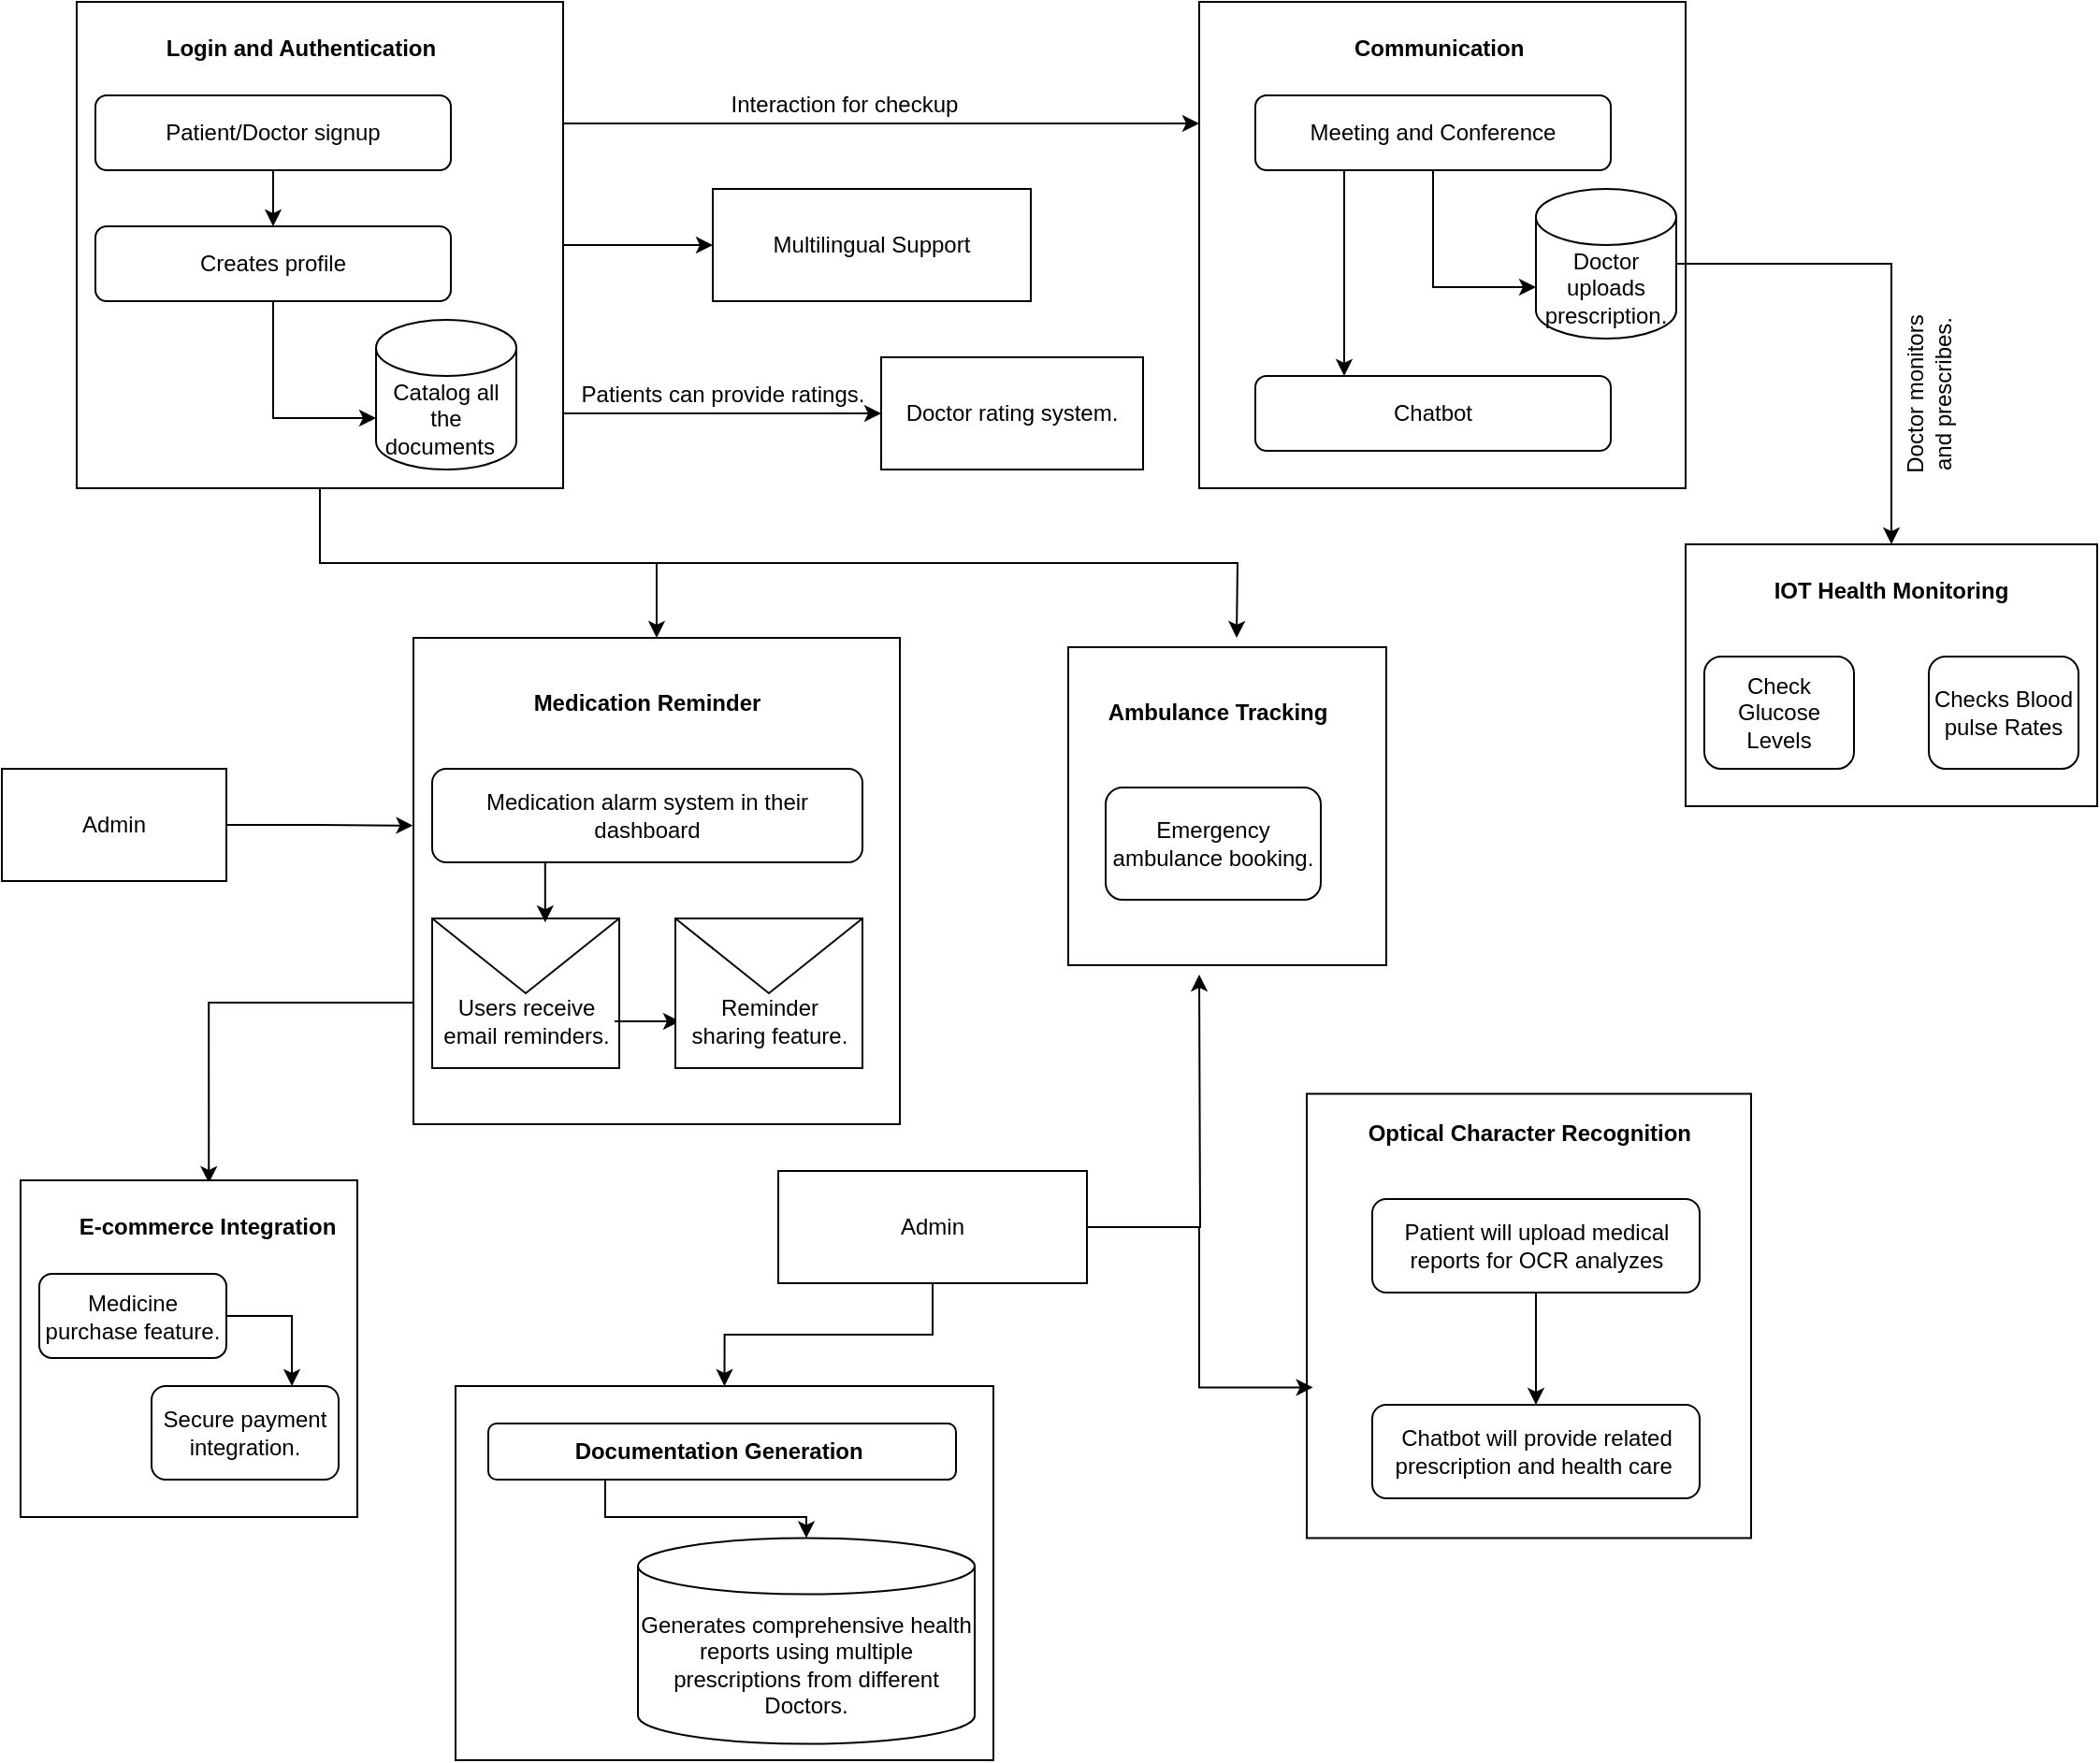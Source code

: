 <mxfile version="24.2.1" type="device" pages="2">
  <diagram id="IKI1SM8o6NSH0U-nmxwP" name="Page-2">
    <mxGraphModel dx="1909" dy="949" grid="1" gridSize="10" guides="1" tooltips="1" connect="1" arrows="1" fold="1" page="1" pageScale="1" pageWidth="850" pageHeight="1100" math="0" shadow="0">
      <root>
        <mxCell id="0" />
        <mxCell id="1" parent="0" />
        <mxCell id="31rvPIN-nSFAEJS1RQA3-17" style="edgeStyle=orthogonalEdgeStyle;rounded=0;orthogonalLoop=1;jettySize=auto;html=1;exitX=1;exitY=0.25;exitDx=0;exitDy=0;entryX=0;entryY=0.25;entryDx=0;entryDy=0;" edge="1" parent="1" source="HJo8T9jL2ltB90ftPoCm-2" target="31rvPIN-nSFAEJS1RQA3-13">
          <mxGeometry relative="1" as="geometry" />
        </mxCell>
        <mxCell id="yIOIV1xacTzEMDDMlW0B-16" style="edgeStyle=orthogonalEdgeStyle;rounded=0;orthogonalLoop=1;jettySize=auto;html=1;entryX=0.5;entryY=0;entryDx=0;entryDy=0;" edge="1" parent="1" source="HJo8T9jL2ltB90ftPoCm-2" target="r06UNlYt8YJPEvpFZ8E3-7">
          <mxGeometry relative="1" as="geometry" />
        </mxCell>
        <mxCell id="yIOIV1xacTzEMDDMlW0B-39" style="edgeStyle=orthogonalEdgeStyle;rounded=0;orthogonalLoop=1;jettySize=auto;html=1;exitX=1;exitY=0.75;exitDx=0;exitDy=0;" edge="1" parent="1" source="HJo8T9jL2ltB90ftPoCm-2" target="yIOIV1xacTzEMDDMlW0B-37">
          <mxGeometry relative="1" as="geometry">
            <Array as="points">
              <mxPoint x="320" y="280" />
            </Array>
          </mxGeometry>
        </mxCell>
        <mxCell id="yIOIV1xacTzEMDDMlW0B-52" style="edgeStyle=orthogonalEdgeStyle;rounded=0;orthogonalLoop=1;jettySize=auto;html=1;exitX=0.5;exitY=1;exitDx=0;exitDy=0;" edge="1" parent="1" source="HJo8T9jL2ltB90ftPoCm-2">
          <mxGeometry relative="1" as="geometry">
            <mxPoint x="680" y="400" as="targetPoint" />
          </mxGeometry>
        </mxCell>
        <mxCell id="HJo8T9jL2ltB90ftPoCm-2" value="" style="whiteSpace=wrap;html=1;aspect=fixed;" parent="1" vertex="1">
          <mxGeometry x="60" y="60" width="260" height="260" as="geometry" />
        </mxCell>
        <mxCell id="HJo8T9jL2ltB90ftPoCm-3" value="&lt;b&gt;Login and Authentication&lt;/b&gt;" style="text;html=1;align=center;verticalAlign=middle;whiteSpace=wrap;rounded=0;" parent="1" vertex="1">
          <mxGeometry x="100" y="70" width="160" height="30" as="geometry" />
        </mxCell>
        <mxCell id="31rvPIN-nSFAEJS1RQA3-1" style="edgeStyle=orthogonalEdgeStyle;rounded=0;orthogonalLoop=1;jettySize=auto;html=1;exitX=0.5;exitY=1;exitDx=0;exitDy=0;entryX=0.5;entryY=0;entryDx=0;entryDy=0;" edge="1" parent="1" source="HJo8T9jL2ltB90ftPoCm-4" target="HJo8T9jL2ltB90ftPoCm-5">
          <mxGeometry relative="1" as="geometry" />
        </mxCell>
        <mxCell id="HJo8T9jL2ltB90ftPoCm-4" value="Patient/Doctor signup" style="rounded=1;whiteSpace=wrap;html=1;" parent="1" vertex="1">
          <mxGeometry x="70" y="110" width="190" height="40" as="geometry" />
        </mxCell>
        <mxCell id="HJo8T9jL2ltB90ftPoCm-5" value="Creates profile" style="rounded=1;whiteSpace=wrap;html=1;" parent="1" vertex="1">
          <mxGeometry x="70" y="180" width="190" height="40" as="geometry" />
        </mxCell>
        <mxCell id="wAg1zJXAAW3Su3Cw2rr7-3" value="" style="rounded=0;whiteSpace=wrap;html=1;" vertex="1" parent="1">
          <mxGeometry x="920" y="350" width="220" height="140" as="geometry" />
        </mxCell>
        <mxCell id="g9qjDrlm2g0BfAVd62uz-1" value="Multilingual Support" style="rounded=0;whiteSpace=wrap;html=1;" vertex="1" parent="1">
          <mxGeometry x="400" y="160" width="170" height="60" as="geometry" />
        </mxCell>
        <mxCell id="9GWaNlZ7y38b1MyyGmCN-1" style="edgeStyle=orthogonalEdgeStyle;rounded=0;orthogonalLoop=1;jettySize=auto;html=1;exitX=1;exitY=0.5;exitDx=0;exitDy=0;entryX=0;entryY=0.5;entryDx=0;entryDy=0;" edge="1" parent="1" source="HJo8T9jL2ltB90ftPoCm-2" target="g9qjDrlm2g0BfAVd62uz-1">
          <mxGeometry relative="1" as="geometry">
            <mxPoint x="430" y="165" as="targetPoint" />
          </mxGeometry>
        </mxCell>
        <mxCell id="31rvPIN-nSFAEJS1RQA3-3" value="Catalog all the documents&amp;nbsp;&amp;nbsp;" style="shape=cylinder3;whiteSpace=wrap;html=1;boundedLbl=1;backgroundOutline=1;size=15;" vertex="1" parent="1">
          <mxGeometry x="220" y="230" width="75" height="80" as="geometry" />
        </mxCell>
        <mxCell id="31rvPIN-nSFAEJS1RQA3-7" style="edgeStyle=orthogonalEdgeStyle;rounded=0;orthogonalLoop=1;jettySize=auto;html=1;exitX=0.5;exitY=1;exitDx=0;exitDy=0;entryX=0;entryY=0;entryDx=0;entryDy=52.5;entryPerimeter=0;" edge="1" parent="1" source="HJo8T9jL2ltB90ftPoCm-5" target="31rvPIN-nSFAEJS1RQA3-3">
          <mxGeometry relative="1" as="geometry" />
        </mxCell>
        <mxCell id="31rvPIN-nSFAEJS1RQA3-13" value="" style="whiteSpace=wrap;html=1;aspect=fixed;" vertex="1" parent="1">
          <mxGeometry x="660" y="60" width="260" height="260" as="geometry" />
        </mxCell>
        <mxCell id="31rvPIN-nSFAEJS1RQA3-14" value="&lt;b&gt;Communication&amp;nbsp;&lt;/b&gt;" style="text;html=1;align=center;verticalAlign=middle;whiteSpace=wrap;rounded=0;" vertex="1" parent="1">
          <mxGeometry x="710" y="70" width="160" height="30" as="geometry" />
        </mxCell>
        <mxCell id="31rvPIN-nSFAEJS1RQA3-23" style="edgeStyle=orthogonalEdgeStyle;rounded=0;orthogonalLoop=1;jettySize=auto;html=1;exitX=0.25;exitY=1;exitDx=0;exitDy=0;entryX=0.25;entryY=0;entryDx=0;entryDy=0;" edge="1" parent="1" source="31rvPIN-nSFAEJS1RQA3-15" target="31rvPIN-nSFAEJS1RQA3-16">
          <mxGeometry relative="1" as="geometry" />
        </mxCell>
        <mxCell id="31rvPIN-nSFAEJS1RQA3-15" value="Meeting and Conference" style="rounded=1;whiteSpace=wrap;html=1;" vertex="1" parent="1">
          <mxGeometry x="690" y="110" width="190" height="40" as="geometry" />
        </mxCell>
        <mxCell id="31rvPIN-nSFAEJS1RQA3-16" value="Chatbot" style="rounded=1;whiteSpace=wrap;html=1;" vertex="1" parent="1">
          <mxGeometry x="690" y="260" width="190" height="40" as="geometry" />
        </mxCell>
        <mxCell id="31rvPIN-nSFAEJS1RQA3-18" value="Interaction for checkup" style="text;html=1;align=center;verticalAlign=middle;resizable=0;points=[];autosize=1;strokeColor=none;fillColor=none;" vertex="1" parent="1">
          <mxGeometry x="400" y="100" width="140" height="30" as="geometry" />
        </mxCell>
        <mxCell id="r06UNlYt8YJPEvpFZ8E3-4" style="edgeStyle=orthogonalEdgeStyle;rounded=0;orthogonalLoop=1;jettySize=auto;html=1;entryX=0.5;entryY=0;entryDx=0;entryDy=0;" edge="1" parent="1" source="31rvPIN-nSFAEJS1RQA3-21" target="wAg1zJXAAW3Su3Cw2rr7-3">
          <mxGeometry relative="1" as="geometry" />
        </mxCell>
        <mxCell id="31rvPIN-nSFAEJS1RQA3-21" value="Doctor uploads prescription." style="shape=cylinder3;whiteSpace=wrap;html=1;boundedLbl=1;backgroundOutline=1;size=15;" vertex="1" parent="1">
          <mxGeometry x="840" y="160" width="75" height="80" as="geometry" />
        </mxCell>
        <mxCell id="31rvPIN-nSFAEJS1RQA3-22" style="edgeStyle=orthogonalEdgeStyle;rounded=0;orthogonalLoop=1;jettySize=auto;html=1;entryX=0;entryY=0;entryDx=0;entryDy=52.5;entryPerimeter=0;" edge="1" parent="1" source="31rvPIN-nSFAEJS1RQA3-15" target="31rvPIN-nSFAEJS1RQA3-21">
          <mxGeometry relative="1" as="geometry" />
        </mxCell>
        <mxCell id="r06UNlYt8YJPEvpFZ8E3-1" value="&lt;b&gt;IOT Health Monitoring&lt;/b&gt;" style="text;html=1;align=center;verticalAlign=middle;whiteSpace=wrap;rounded=0;" vertex="1" parent="1">
          <mxGeometry x="955" y="360" width="150" height="30" as="geometry" />
        </mxCell>
        <mxCell id="r06UNlYt8YJPEvpFZ8E3-2" value="Check Glucose Levels" style="rounded=1;whiteSpace=wrap;html=1;" vertex="1" parent="1">
          <mxGeometry x="930" y="410" width="80" height="60" as="geometry" />
        </mxCell>
        <mxCell id="r06UNlYt8YJPEvpFZ8E3-3" value="Checks Blood pulse Rates" style="rounded=1;whiteSpace=wrap;html=1;" vertex="1" parent="1">
          <mxGeometry x="1050" y="410" width="80" height="60" as="geometry" />
        </mxCell>
        <mxCell id="r06UNlYt8YJPEvpFZ8E3-5" value="Doctor monitors&lt;div&gt;&amp;nbsp;and prescribes.&amp;nbsp;&lt;/div&gt;" style="text;html=1;align=center;verticalAlign=middle;resizable=0;points=[];autosize=1;strokeColor=none;fillColor=none;rotation=-90;" vertex="1" parent="1">
          <mxGeometry x="995" y="250" width="110" height="40" as="geometry" />
        </mxCell>
        <mxCell id="r06UNlYt8YJPEvpFZ8E3-6" value="Admin" style="rounded=0;whiteSpace=wrap;html=1;" vertex="1" parent="1">
          <mxGeometry x="20" y="470" width="120" height="60" as="geometry" />
        </mxCell>
        <mxCell id="yIOIV1xacTzEMDDMlW0B-36" style="edgeStyle=orthogonalEdgeStyle;rounded=0;orthogonalLoop=1;jettySize=auto;html=1;exitX=0;exitY=0.75;exitDx=0;exitDy=0;entryX=0.559;entryY=0.008;entryDx=0;entryDy=0;entryPerimeter=0;" edge="1" parent="1" source="r06UNlYt8YJPEvpFZ8E3-7" target="yIOIV1xacTzEMDDMlW0B-10">
          <mxGeometry relative="1" as="geometry">
            <mxPoint x="130" y="680" as="targetPoint" />
          </mxGeometry>
        </mxCell>
        <mxCell id="r06UNlYt8YJPEvpFZ8E3-7" value="" style="whiteSpace=wrap;html=1;aspect=fixed;" vertex="1" parent="1">
          <mxGeometry x="240" y="400" width="260" height="260" as="geometry" />
        </mxCell>
        <mxCell id="yIOIV1xacTzEMDDMlW0B-1" value="&lt;b&gt;Medication Reminder&lt;/b&gt;" style="text;html=1;align=center;verticalAlign=middle;whiteSpace=wrap;rounded=0;" vertex="1" parent="1">
          <mxGeometry x="295" y="420" width="140" height="30" as="geometry" />
        </mxCell>
        <mxCell id="yIOIV1xacTzEMDDMlW0B-2" value="Medication alarm system in their dashboard" style="rounded=1;whiteSpace=wrap;html=1;" vertex="1" parent="1">
          <mxGeometry x="250" y="470" width="230" height="50" as="geometry" />
        </mxCell>
        <mxCell id="yIOIV1xacTzEMDDMlW0B-4" value="" style="verticalLabelPosition=bottom;shadow=0;dashed=0;align=center;html=1;verticalAlign=top;strokeWidth=1;shape=mxgraph.mockup.misc.mail2;strokeColor=#0A0A0A;" vertex="1" parent="1">
          <mxGeometry x="250" y="550" width="100" height="80" as="geometry" />
        </mxCell>
        <mxCell id="yIOIV1xacTzEMDDMlW0B-27" style="edgeStyle=orthogonalEdgeStyle;rounded=0;orthogonalLoop=1;jettySize=auto;html=1;exitX=1;exitY=0.5;exitDx=0;exitDy=0;" edge="1" parent="1" source="yIOIV1xacTzEMDDMlW0B-5" target="yIOIV1xacTzEMDDMlW0B-7">
          <mxGeometry relative="1" as="geometry" />
        </mxCell>
        <mxCell id="yIOIV1xacTzEMDDMlW0B-5" value="Users receive email reminders." style="text;html=1;align=center;verticalAlign=middle;whiteSpace=wrap;rounded=0;" vertex="1" parent="1">
          <mxGeometry x="252.5" y="590" width="95" height="30" as="geometry" />
        </mxCell>
        <mxCell id="yIOIV1xacTzEMDDMlW0B-6" value="" style="verticalLabelPosition=bottom;shadow=0;dashed=0;align=center;html=1;verticalAlign=top;strokeWidth=1;shape=mxgraph.mockup.misc.mail2;strokeColor=#0A0A0A;" vertex="1" parent="1">
          <mxGeometry x="380" y="550" width="100" height="80" as="geometry" />
        </mxCell>
        <mxCell id="yIOIV1xacTzEMDDMlW0B-7" value="Reminder sharing feature." style="text;html=1;align=center;verticalAlign=middle;whiteSpace=wrap;rounded=0;" vertex="1" parent="1">
          <mxGeometry x="382.5" y="590" width="95" height="30" as="geometry" />
        </mxCell>
        <mxCell id="yIOIV1xacTzEMDDMlW0B-8" style="edgeStyle=orthogonalEdgeStyle;rounded=0;orthogonalLoop=1;jettySize=auto;html=1;entryX=-0.001;entryY=0.386;entryDx=0;entryDy=0;entryPerimeter=0;" edge="1" parent="1" source="r06UNlYt8YJPEvpFZ8E3-6" target="r06UNlYt8YJPEvpFZ8E3-7">
          <mxGeometry relative="1" as="geometry" />
        </mxCell>
        <mxCell id="yIOIV1xacTzEMDDMlW0B-10" value="" style="whiteSpace=wrap;html=1;aspect=fixed;" vertex="1" parent="1">
          <mxGeometry x="30" y="690" width="180" height="180" as="geometry" />
        </mxCell>
        <mxCell id="yIOIV1xacTzEMDDMlW0B-11" value="&lt;b&gt;E-commerce Integration&lt;/b&gt;" style="text;html=1;align=center;verticalAlign=middle;whiteSpace=wrap;rounded=0;" vertex="1" parent="1">
          <mxGeometry x="60" y="700" width="140" height="30" as="geometry" />
        </mxCell>
        <mxCell id="yIOIV1xacTzEMDDMlW0B-15" style="edgeStyle=orthogonalEdgeStyle;rounded=0;orthogonalLoop=1;jettySize=auto;html=1;exitX=1;exitY=0.5;exitDx=0;exitDy=0;entryX=0.75;entryY=0;entryDx=0;entryDy=0;" edge="1" parent="1" source="yIOIV1xacTzEMDDMlW0B-12" target="yIOIV1xacTzEMDDMlW0B-13">
          <mxGeometry relative="1" as="geometry" />
        </mxCell>
        <mxCell id="yIOIV1xacTzEMDDMlW0B-12" value="Medicine purchase feature." style="rounded=1;whiteSpace=wrap;html=1;" vertex="1" parent="1">
          <mxGeometry x="40" y="740" width="100" height="45" as="geometry" />
        </mxCell>
        <mxCell id="yIOIV1xacTzEMDDMlW0B-13" value="Secure payment integration." style="rounded=1;whiteSpace=wrap;html=1;" vertex="1" parent="1">
          <mxGeometry x="100" y="800" width="100" height="50" as="geometry" />
        </mxCell>
        <mxCell id="yIOIV1xacTzEMDDMlW0B-25" style="edgeStyle=orthogonalEdgeStyle;rounded=0;orthogonalLoop=1;jettySize=auto;html=1;exitX=0.25;exitY=1;exitDx=0;exitDy=0;entryX=0.604;entryY=0.026;entryDx=0;entryDy=0;entryPerimeter=0;" edge="1" parent="1" source="yIOIV1xacTzEMDDMlW0B-2" target="yIOIV1xacTzEMDDMlW0B-4">
          <mxGeometry relative="1" as="geometry" />
        </mxCell>
        <mxCell id="yIOIV1xacTzEMDDMlW0B-35" value="" style="whiteSpace=wrap;html=1;aspect=fixed;" vertex="1" parent="1">
          <mxGeometry x="590" y="405" width="170" height="170" as="geometry" />
        </mxCell>
        <mxCell id="yIOIV1xacTzEMDDMlW0B-37" value="Doctor rating system." style="rounded=0;whiteSpace=wrap;html=1;" vertex="1" parent="1">
          <mxGeometry x="490" y="250" width="140" height="60" as="geometry" />
        </mxCell>
        <mxCell id="yIOIV1xacTzEMDDMlW0B-40" value="Patients can provide ratings." style="text;html=1;align=center;verticalAlign=middle;resizable=0;points=[];autosize=1;strokeColor=none;fillColor=none;" vertex="1" parent="1">
          <mxGeometry x="320" y="255" width="170" height="30" as="geometry" />
        </mxCell>
        <mxCell id="yIOIV1xacTzEMDDMlW0B-41" value="Emergency ambulance booking." style="rounded=1;whiteSpace=wrap;html=1;" vertex="1" parent="1">
          <mxGeometry x="610" y="480" width="115" height="60" as="geometry" />
        </mxCell>
        <mxCell id="yIOIV1xacTzEMDDMlW0B-42" value="&lt;b&gt;Ambulance Tracking&lt;/b&gt;" style="text;html=1;align=center;verticalAlign=middle;whiteSpace=wrap;rounded=0;" vertex="1" parent="1">
          <mxGeometry x="600" y="425" width="140" height="30" as="geometry" />
        </mxCell>
        <mxCell id="yIOIV1xacTzEMDDMlW0B-53" value="" style="whiteSpace=wrap;html=1;aspect=fixed;" vertex="1" parent="1">
          <mxGeometry x="717.5" y="643.75" width="237.5" height="237.5" as="geometry" />
        </mxCell>
        <mxCell id="yIOIV1xacTzEMDDMlW0B-54" value="&lt;b&gt;Optical Character Recognition&amp;nbsp;&amp;nbsp;&lt;/b&gt;" style="text;html=1;align=center;verticalAlign=middle;whiteSpace=wrap;rounded=0;" vertex="1" parent="1">
          <mxGeometry x="745" y="650" width="190" height="30" as="geometry" />
        </mxCell>
        <mxCell id="yIOIV1xacTzEMDDMlW0B-63" style="edgeStyle=orthogonalEdgeStyle;rounded=0;orthogonalLoop=1;jettySize=auto;html=1;" edge="1" parent="1" source="yIOIV1xacTzEMDDMlW0B-55" target="yIOIV1xacTzEMDDMlW0B-56">
          <mxGeometry relative="1" as="geometry" />
        </mxCell>
        <mxCell id="yIOIV1xacTzEMDDMlW0B-55" value="Patient will upload medical reports for OCR analyzes" style="rounded=1;whiteSpace=wrap;html=1;" vertex="1" parent="1">
          <mxGeometry x="752.5" y="700" width="175" height="50" as="geometry" />
        </mxCell>
        <mxCell id="yIOIV1xacTzEMDDMlW0B-56" value="Chatbot will provide related prescription and health care&amp;nbsp;" style="rounded=1;whiteSpace=wrap;html=1;" vertex="1" parent="1">
          <mxGeometry x="752.5" y="810" width="175" height="50" as="geometry" />
        </mxCell>
        <mxCell id="yIOIV1xacTzEMDDMlW0B-69" style="edgeStyle=orthogonalEdgeStyle;rounded=0;orthogonalLoop=1;jettySize=auto;html=1;" edge="1" parent="1" source="yIOIV1xacTzEMDDMlW0B-64">
          <mxGeometry relative="1" as="geometry">
            <mxPoint x="660" y="580" as="targetPoint" />
          </mxGeometry>
        </mxCell>
        <mxCell id="yIOIV1xacTzEMDDMlW0B-78" style="edgeStyle=orthogonalEdgeStyle;rounded=0;orthogonalLoop=1;jettySize=auto;html=1;exitX=0.5;exitY=1;exitDx=0;exitDy=0;entryX=0.5;entryY=0;entryDx=0;entryDy=0;" edge="1" parent="1" source="yIOIV1xacTzEMDDMlW0B-64" target="yIOIV1xacTzEMDDMlW0B-71">
          <mxGeometry relative="1" as="geometry" />
        </mxCell>
        <mxCell id="yIOIV1xacTzEMDDMlW0B-64" value="Admin" style="rounded=0;whiteSpace=wrap;html=1;" vertex="1" parent="1">
          <mxGeometry x="435" y="685" width="165" height="60" as="geometry" />
        </mxCell>
        <mxCell id="yIOIV1xacTzEMDDMlW0B-68" style="edgeStyle=orthogonalEdgeStyle;rounded=0;orthogonalLoop=1;jettySize=auto;html=1;entryX=0.014;entryY=0.661;entryDx=0;entryDy=0;entryPerimeter=0;" edge="1" parent="1" source="yIOIV1xacTzEMDDMlW0B-64" target="yIOIV1xacTzEMDDMlW0B-53">
          <mxGeometry relative="1" as="geometry">
            <mxPoint x="710" y="800" as="targetPoint" />
            <Array as="points">
              <mxPoint x="660" y="715" />
              <mxPoint x="660" y="801" />
            </Array>
          </mxGeometry>
        </mxCell>
        <mxCell id="yIOIV1xacTzEMDDMlW0B-71" value="" style="rounded=0;whiteSpace=wrap;html=1;" vertex="1" parent="1">
          <mxGeometry x="262.5" y="800" width="287.5" height="200" as="geometry" />
        </mxCell>
        <mxCell id="yIOIV1xacTzEMDDMlW0B-75" value="Generates comprehensive health reports using multiple prescriptions from different Doctors." style="shape=cylinder3;whiteSpace=wrap;html=1;boundedLbl=1;backgroundOutline=1;size=15;" vertex="1" parent="1">
          <mxGeometry x="360" y="881.25" width="180" height="110" as="geometry" />
        </mxCell>
        <mxCell id="yIOIV1xacTzEMDDMlW0B-76" value="&lt;b&gt;Documentation Generation&amp;nbsp;&lt;/b&gt;" style="rounded=1;whiteSpace=wrap;html=1;" vertex="1" parent="1">
          <mxGeometry x="280" y="820" width="250" height="30" as="geometry" />
        </mxCell>
        <mxCell id="yIOIV1xacTzEMDDMlW0B-77" style="edgeStyle=orthogonalEdgeStyle;rounded=0;orthogonalLoop=1;jettySize=auto;html=1;exitX=0.25;exitY=1;exitDx=0;exitDy=0;entryX=0.5;entryY=0;entryDx=0;entryDy=0;entryPerimeter=0;" edge="1" parent="1" source="yIOIV1xacTzEMDDMlW0B-76" target="yIOIV1xacTzEMDDMlW0B-75">
          <mxGeometry relative="1" as="geometry" />
        </mxCell>
      </root>
    </mxGraphModel>
  </diagram>
  <diagram name="Page-1" id="ps9KodnQ-DRR19m-gXWh">
    <mxGraphModel dx="1500" dy="746" grid="1" gridSize="10" guides="1" tooltips="1" connect="1" arrows="1" fold="1" page="1" pageScale="1" pageWidth="850" pageHeight="1100" math="0" shadow="0">
      <root>
        <mxCell id="0" />
        <mxCell id="1" parent="0" />
      </root>
    </mxGraphModel>
  </diagram>
</mxfile>
